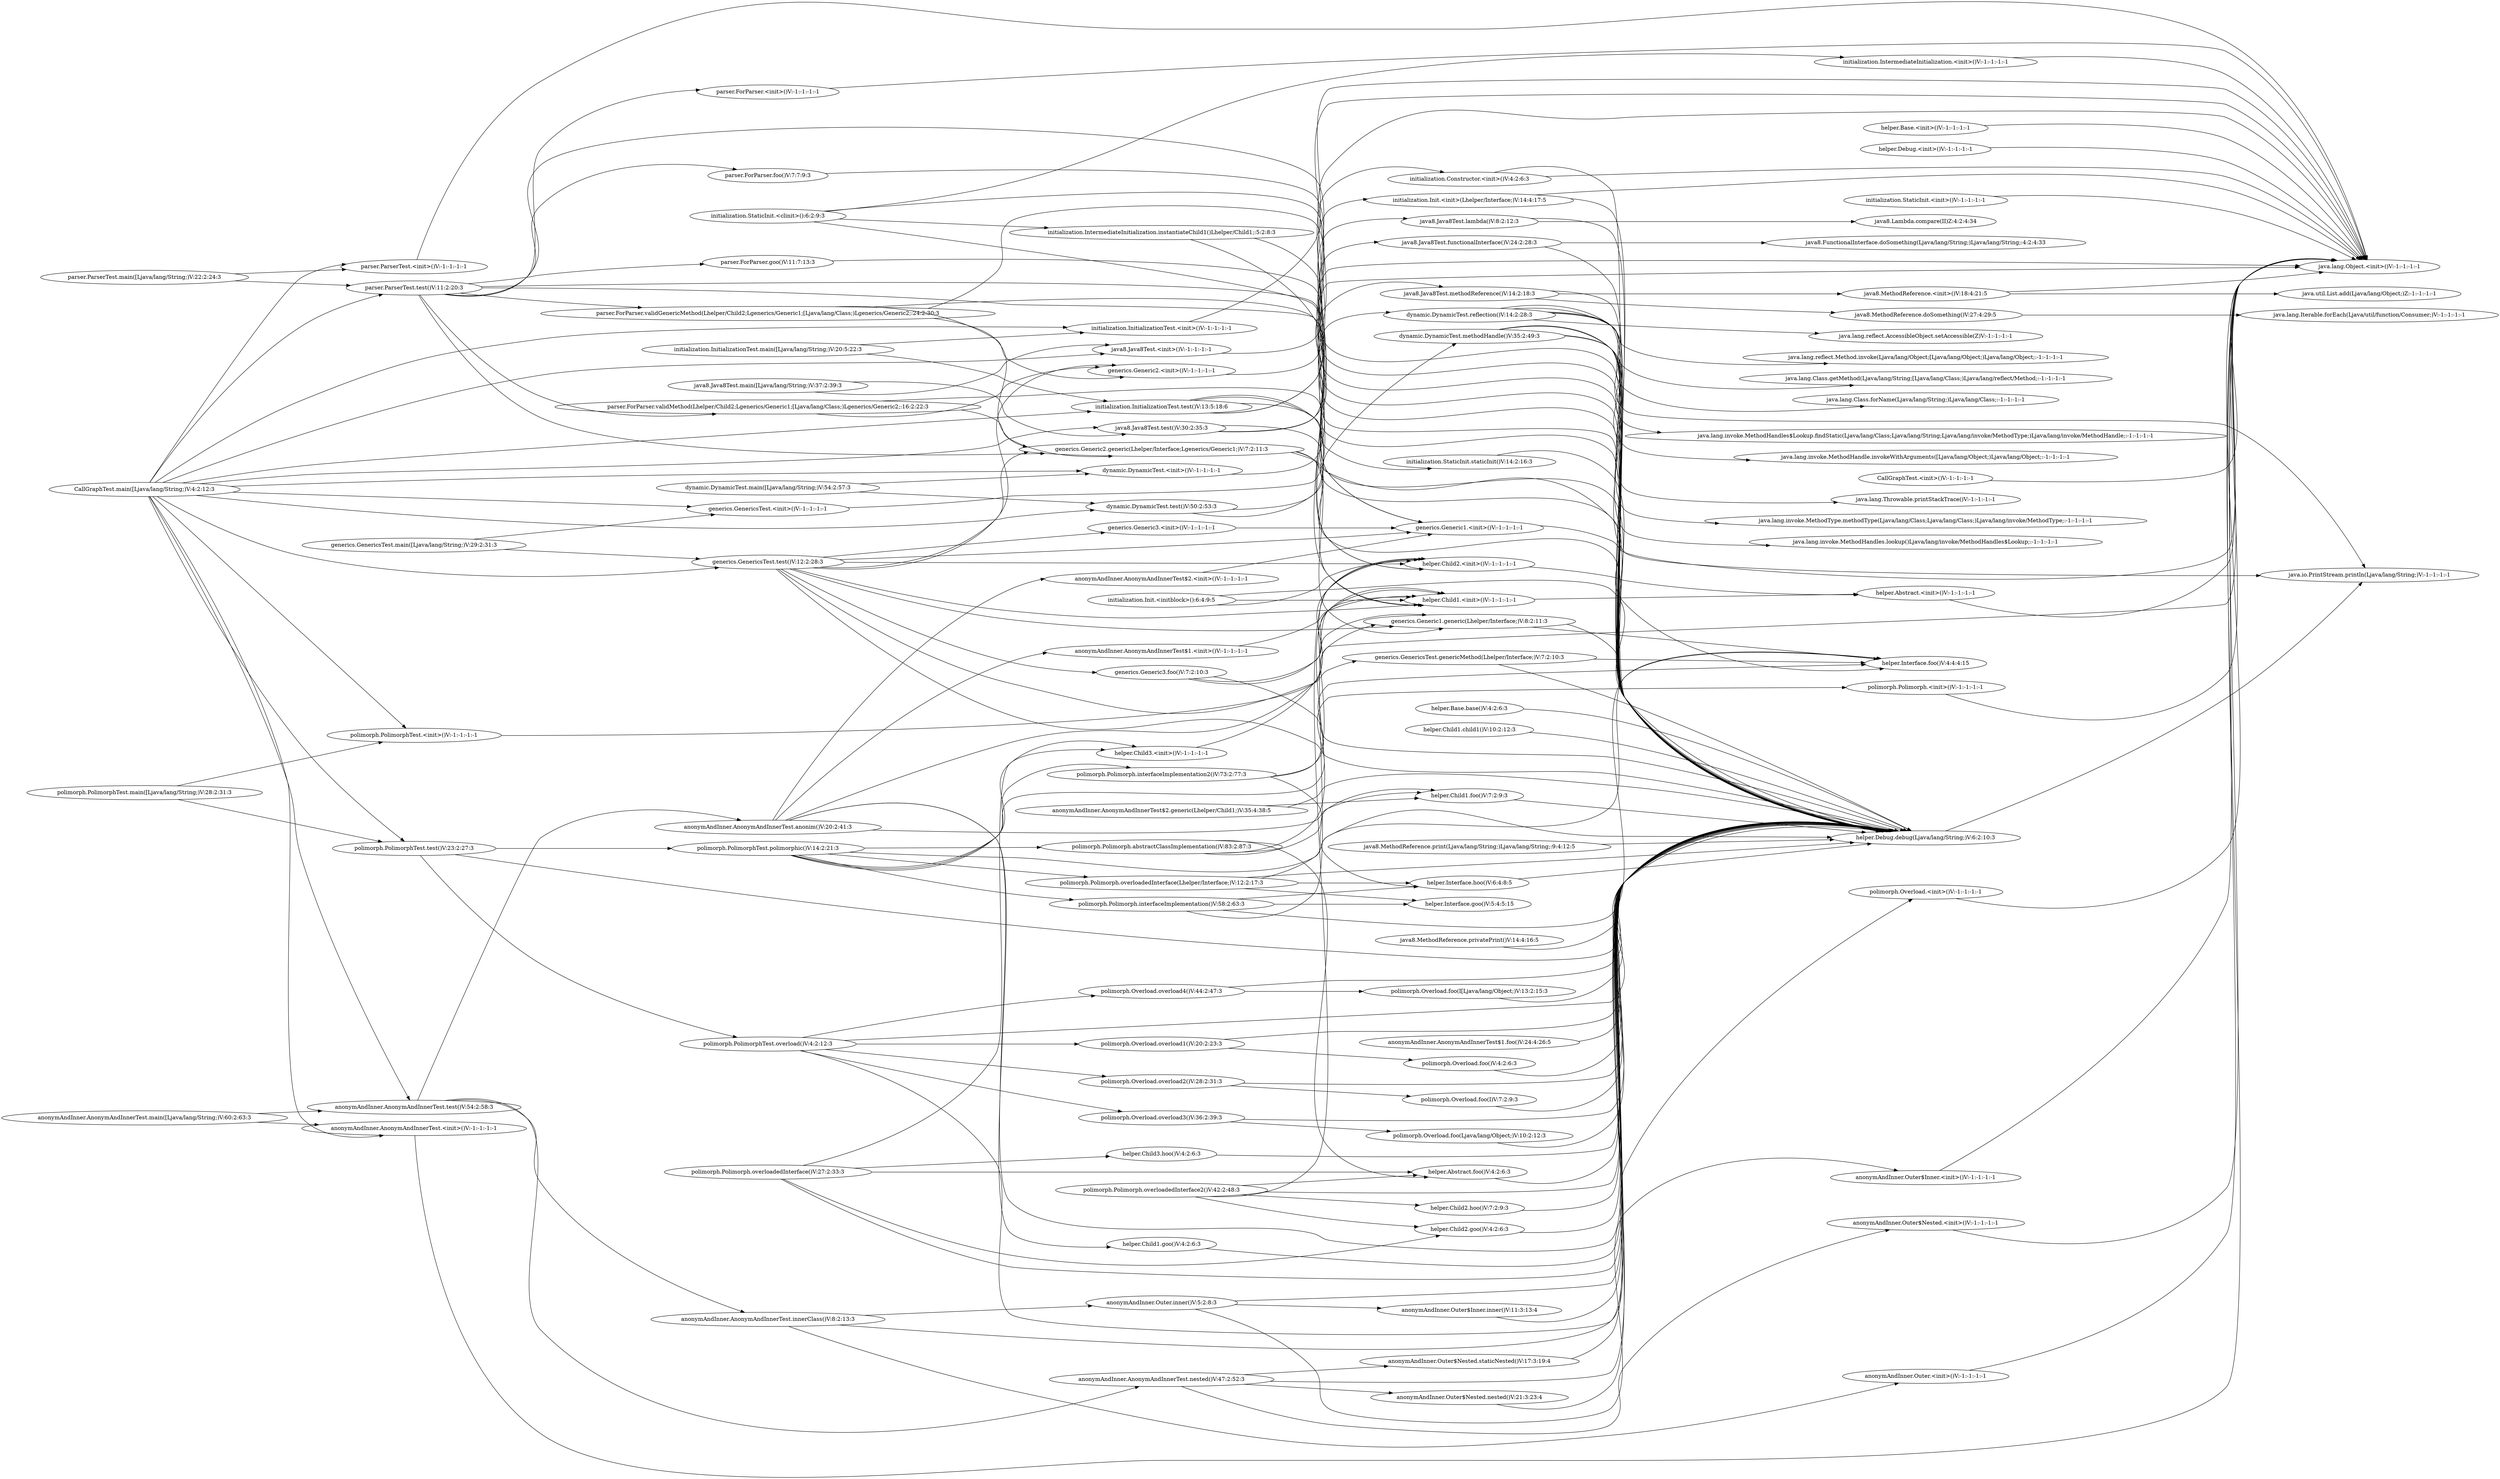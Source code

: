 digraph graphname {
rankdir="LR";
120 [label="anonymAndInner.AnonymAndInnerTest.<init>()V:-1:-1:-1:-1"]
121 [label="java.lang.Object.<init>()V:-1:-1:-1:-1"]
123 [label="anonymAndInner.AnonymAndInnerTest.innerClass()V:8:2:13:3"]
128 [label="helper.Debug.debug(Ljava/lang/String;)V:6:2:10:3"]
133 [label="anonymAndInner.Outer.<init>()V:-1:-1:-1:-1"]
135 [label="anonymAndInner.Outer.inner()V:5:2:8:3"]
137 [label="anonymAndInner.AnonymAndInnerTest.anonim()V:20:2:41:3"]
142 [label="anonymAndInner.AnonymAndInnerTest$1.<init>()V:-1:-1:-1:-1"]
145 [label="helper.Child1.<init>()V:-1:-1:-1:-1"]
147 [label="anonymAndInner.AnonymAndInnerTest$1.foo()V:24:4:26:5"]
148 [label="helper.Child1.foo()V:7:2:9:3"]
150 [label="helper.Child1.goo()V:4:2:6:3"]
158 [label="anonymAndInner.AnonymAndInnerTest$2.<init>()V:-1:-1:-1:-1"]
161 [label="generics.Generic1.<init>()V:-1:-1:-1:-1"]
163 [label="anonymAndInner.AnonymAndInnerTest$2.generic(Lhelper/Child1;)V:35:4:38:5"]
166 [label="generics.Generic1.generic(Lhelper/Interface;)V:8:2:11:3"]
168 [label="anonymAndInner.AnonymAndInnerTest.nested()V:47:2:52:3"]
170 [label="anonymAndInner.Outer$Nested.nested()V:21:3:23:4"]
175 [label="anonymAndInner.Outer$Nested.<init>()V:-1:-1:-1:-1"]
177 [label="anonymAndInner.Outer$Nested.staticNested()V:17:3:19:4"]
179 [label="anonymAndInner.AnonymAndInnerTest.test()V:54:2:58:3"]
183 [label="anonymAndInner.AnonymAndInnerTest.main([Ljava/lang/String;)V:60:2:63:3"]
194 [label="anonymAndInner.Outer$Inner.inner()V:11:3:13:4"]
199 [label="anonymAndInner.Outer$Inner.<init>()V:-1:-1:-1:-1"]
204 [label="CallGraphTest.<init>()V:-1:-1:-1:-1"]
205 [label="CallGraphTest.main([Ljava/lang/String;)V:4:2:12:3"]
207 [label="parser.ParserTest.test()V:11:2:20:3"]
212 [label="parser.ParserTest.<init>()V:-1:-1:-1:-1"]
214 [label="initialization.InitializationTest.test()V:13:5:18:6"]
219 [label="initialization.InitializationTest.<init>()V:-1:-1:-1:-1"]
221 [label="java8.Java8Test.test()V:30:2:35:3"]
226 [label="java8.Java8Test.<init>()V:-1:-1:-1:-1"]
228 [label="generics.GenericsTest.test()V:12:2:28:3"]
233 [label="generics.GenericsTest.<init>()V:-1:-1:-1:-1"]
235 [label="polimorph.PolimorphTest.test()V:23:2:27:3"]
240 [label="polimorph.PolimorphTest.<init>()V:-1:-1:-1:-1"]
242 [label="dynamic.DynamicTest.test()V:50:2:53:3"]
247 [label="dynamic.DynamicTest.<init>()V:-1:-1:-1:-1"]
252 [label="dynamic.DynamicTest.reflection()V:14:2:28:3"]
257 [label="java.lang.Class.getMethod(Ljava/lang/String;[Ljava/lang/Class;)Ljava/lang/reflect/Method;:-1:-1:-1:-1"]
259 [label="java.lang.Class.forName(Ljava/lang/String;)Ljava/lang/Class;:-1:-1:-1:-1"]
261 [label="java.lang.reflect.AccessibleObject.setAccessible(Z)V:-1:-1:-1:-1"]
263 [label="java.lang.reflect.Method.invoke(Ljava/lang/Object;[Ljava/lang/Object;)Ljava/lang/Object;:-1:-1:-1:-1"]
280 [label="java.io.PrintStream.println(Ljava/lang/String;)V:-1:-1:-1:-1"]
284 [label="dynamic.DynamicTest.methodHandle()V:35:2:49:3"]
289 [label="java.lang.invoke.MethodType.methodType(Ljava/lang/Class;Ljava/lang/Class;)Ljava/lang/invoke/MethodType;:-1:-1:-1:-1"]
297 [label="java.lang.invoke.MethodHandles.lookup()Ljava/lang/invoke/MethodHandles$Lookup;:-1:-1:-1:-1"]
302 [label="java.lang.invoke.MethodHandles$Lookup.findStatic(Ljava/lang/Class;Ljava/lang/String;Ljava/lang/invoke/MethodType;)Ljava/lang/invoke/MethodHandle;:-1:-1:-1:-1"]
307 [label="java.lang.invoke.MethodHandle.invokeWithArguments([Ljava/lang/Object;)Ljava/lang/Object;:-1:-1:-1:-1"]
312 [label="java.lang.Throwable.printStackTrace()V:-1:-1:-1:-1"]
316 [label="dynamic.DynamicTest.main([Ljava/lang/String;)V:54:2:57:3"]
329 [label="helper.Interface.foo()V:4:4:4:15"]
335 [label="generics.Generic2.<init>()V:-1:-1:-1:-1"]
336 [label="generics.Generic2.generic(Lhelper/Interface;Lgenerics/Generic1;)V:7:2:11:3"]
350 [label="generics.Generic3.<init>()V:-1:-1:-1:-1"]
351 [label="generics.Generic3.foo()V:7:2:10:3"]
353 [label="generics.GenericsTest.genericMethod(Lhelper/Interface;)V:7:2:10:3"]
365 [label="helper.Child2.<init>()V:-1:-1:-1:-1"]
379 [label="generics.GenericsTest.main([Ljava/lang/String;)V:29:2:31:3"]
391 [label="helper.Abstract.<init>()V:-1:-1:-1:-1"]
392 [label="helper.Abstract.foo()V:4:2:6:3"]
394 [label="helper.Base.<init>()V:-1:-1:-1:-1"]
395 [label="helper.Base.base()V:4:2:6:3"]
399 [label="helper.Child1.child1()V:10:2:12:3"]
400 [label="helper.Child2.goo()V:4:2:6:3"]
401 [label="helper.Child2.hoo()V:7:2:9:3"]
403 [label="helper.Child3.<init>()V:-1:-1:-1:-1"]
404 [label="helper.Child3.hoo()V:4:2:6:3"]
406 [label="helper.Debug.<init>()V:-1:-1:-1:-1"]
415 [label="helper.Interface.goo()V:5:4:5:15"]
416 [label="helper.Interface.hoo()V:6:4:8:5"]
425 [label="initialization.Constructor.<init>()V:4:2:6:3"]
429 [label="initialization.IntermediateInitialization.instantiateChild1()Lhelper/Child1;:5:2:8:3"]
436 [label="initialization.Init.<initblock>():6:4:9:5"]
439 [label="initialization.Init.<init>(Lhelper/Interface;)V:14:4:17:5"]
443 [label="initialization.StaticInit.staticInit()V:14:2:16:3"]
451 [label="initialization.InitializationTest.main([Ljava/lang/String;)V:20:5:22:3"]
453 [label="initialization.IntermediateInitialization.<init>()V:-1:-1:-1:-1"]
455 [label="initialization.StaticInit.<init>()V:-1:-1:-1:-1"]
458 [label="initialization.StaticInit.<clinit>():6:2:9:3"]
469 [label="java8.FunctionalInterface.doSomething(Ljava/lang/String;)Ljava/lang/String;:4:2:4:33"]
471 [label="java8.Java8Test.lambda()V:8:2:12:3"]
476 [label="java8.Lambda.compare(II)Z:4:2:4:34"]
478 [label="java8.Java8Test.methodReference()V:14:2:18:3"]
479 [label="java8.MethodReference.<init>()V:18:4:21:5"]
481 [label="java8.MethodReference.doSomething()V:27:4:29:5"]
483 [label="java8.Java8Test.functionalInterface()V:24:2:28:3"]
491 [label="java8.Java8Test.main([Ljava/lang/String;)V:37:2:39:3"]
511 [label="java8.MethodReference.print(Ljava/lang/String;)Ljava/lang/String;:9:4:12:5"]
513 [label="java8.MethodReference.privatePrint()V:14:4:16:5"]
514 [label="java.util.List.add(Ljava/lang/Object;)Z:-1:-1:-1:-1"]
518 [label="java.lang.Iterable.forEach(Ljava/util/function/Consumer;)V:-1:-1:-1:-1"]
525 [label="parser.ForParser.<init>()V:-1:-1:-1:-1"]
528 [label="parser.ForParser.foo()V:7:7:9:3"]
529 [label="parser.ForParser.goo()V:11:7:13:3"]
530 [label="parser.ForParser.validMethod(Lhelper/Child2;Lgenerics/Generic1;[Ljava/lang/Class;)Lgenerics/Generic2;:16:2:22:3"]
541 [label="parser.ForParser.validGenericMethod(Lhelper/Child2;Lgenerics/Generic1;[Ljava/lang/Class;)Lgenerics/Generic2;:24:2:30:3"]
563 [label="parser.ParserTest.main([Ljava/lang/String;)V:22:2:24:3"]
571 [label="polimorph.Overload.<init>()V:-1:-1:-1:-1"]
572 [label="polimorph.Overload.foo()V:4:2:6:3"]
573 [label="polimorph.Overload.foo(I)V:7:2:9:3"]
575 [label="polimorph.Overload.foo(Ljava/lang/Object;)V:10:2:12:3"]
580 [label="polimorph.Overload.foo(I[Ljava/lang/Object;)V:13:2:15:3"]
584 [label="polimorph.Overload.overload1()V:20:2:23:3"]
587 [label="polimorph.Overload.overload2()V:28:2:31:3"]
590 [label="polimorph.Overload.overload3()V:36:2:39:3"]
593 [label="polimorph.Overload.overload4()V:44:2:47:3"]
597 [label="polimorph.Polimorph.<init>()V:-1:-1:-1:-1"]
598 [label="polimorph.Polimorph.overloadedInterface(Lhelper/Interface;)V:12:2:17:3"]
603 [label="polimorph.Polimorph.overloadedInterface()V:27:2:33:3"]
611 [label="polimorph.Polimorph.overloadedInterface2()V:42:2:48:3"]
614 [label="polimorph.Polimorph.interfaceImplementation()V:58:2:63:3"]
616 [label="polimorph.Polimorph.interfaceImplementation2()V:73:2:77:3"]
618 [label="polimorph.Polimorph.abstractClassImplementation()V:83:2:87:3"]
620 [label="polimorph.PolimorphTest.overload()V:4:2:12:3"]
628 [label="polimorph.PolimorphTest.polimorphic()V:14:2:21:3"]
638 [label="polimorph.PolimorphTest.main([Ljava/lang/String;)V:28:2:31:3"]
120 -> 121
123 -> 128
123 -> 133
123 -> 135
128 -> 280
133 -> 121
135 -> 128
135 -> 194
135 -> 199
137 -> 128
137 -> 142
137 -> 148
137 -> 150
137 -> 158
137 -> 166
142 -> 145
145 -> 391
147 -> 128
148 -> 128
150 -> 128
158 -> 161
161 -> 121
163 -> 128
163 -> 148
166 -> 128
166 -> 329
168 -> 128
168 -> 170
168 -> 175
168 -> 177
170 -> 128
175 -> 121
177 -> 128
179 -> 123
179 -> 137
179 -> 168
183 -> 120
183 -> 179
194 -> 128
199 -> 121
204 -> 121
205 -> 120
205 -> 179
205 -> 207
205 -> 212
205 -> 214
205 -> 219
205 -> 221
205 -> 226
205 -> 228
205 -> 233
205 -> 235
205 -> 240
205 -> 242
205 -> 247
207 -> 128
207 -> 161
207 -> 336
207 -> 365
207 -> 525
207 -> 528
207 -> 529
207 -> 530
207 -> 541
212 -> 121
214 -> 128
214 -> 145
214 -> 425
214 -> 439
214 -> 443
219 -> 121
221 -> 128
221 -> 471
221 -> 478
221 -> 483
226 -> 121
228 -> 128
228 -> 145
228 -> 161
228 -> 166
228 -> 335
228 -> 336
228 -> 350
228 -> 351
228 -> 353
228 -> 365
233 -> 121
235 -> 128
235 -> 620
235 -> 628
240 -> 121
242 -> 252
242 -> 284
247 -> 121
252 -> 128
252 -> 257
252 -> 259
252 -> 261
252 -> 263
252 -> 280
284 -> 128
284 -> 280
284 -> 289
284 -> 297
284 -> 302
284 -> 307
284 -> 312
316 -> 242
316 -> 247
335 -> 121
336 -> 128
336 -> 166
336 -> 329
350 -> 161
351 -> 128
351 -> 145
351 -> 166
353 -> 128
353 -> 329
365 -> 391
379 -> 228
379 -> 233
391 -> 121
392 -> 128
394 -> 121
395 -> 128
399 -> 128
400 -> 128
401 -> 128
403 -> 365
404 -> 128
406 -> 121
416 -> 128
425 -> 121
425 -> 128
429 -> 128
429 -> 145
436 -> 128
436 -> 145
436 -> 365
439 -> 121
439 -> 128
443 -> 128
451 -> 214
451 -> 219
453 -> 121
455 -> 121
458 -> 128
458 -> 365
458 -> 429
458 -> 453
471 -> 128
471 -> 476
478 -> 128
478 -> 479
478 -> 481
479 -> 121
479 -> 514
481 -> 518
483 -> 128
483 -> 469
491 -> 221
491 -> 226
511 -> 128
513 -> 128
525 -> 121
528 -> 128
529 -> 128
530 -> 128
530 -> 335
530 -> 336
541 -> 128
541 -> 161
541 -> 335
541 -> 336
563 -> 207
563 -> 212
571 -> 121
572 -> 128
573 -> 128
575 -> 128
580 -> 128
584 -> 128
584 -> 572
587 -> 128
587 -> 573
590 -> 128
590 -> 575
593 -> 128
593 -> 580
597 -> 121
598 -> 128
598 -> 329
598 -> 415
598 -> 416
603 -> 128
603 -> 392
603 -> 400
603 -> 403
603 -> 404
611 -> 128
611 -> 365
611 -> 392
611 -> 400
611 -> 401
614 -> 145
614 -> 329
614 -> 415
614 -> 416
616 -> 329
616 -> 365
616 -> 416
618 -> 145
618 -> 148
618 -> 392
620 -> 128
620 -> 571
620 -> 584
620 -> 587
620 -> 590
620 -> 593
628 -> 128
628 -> 403
628 -> 597
628 -> 598
628 -> 614
628 -> 616
628 -> 618
638 -> 235
638 -> 240
}
